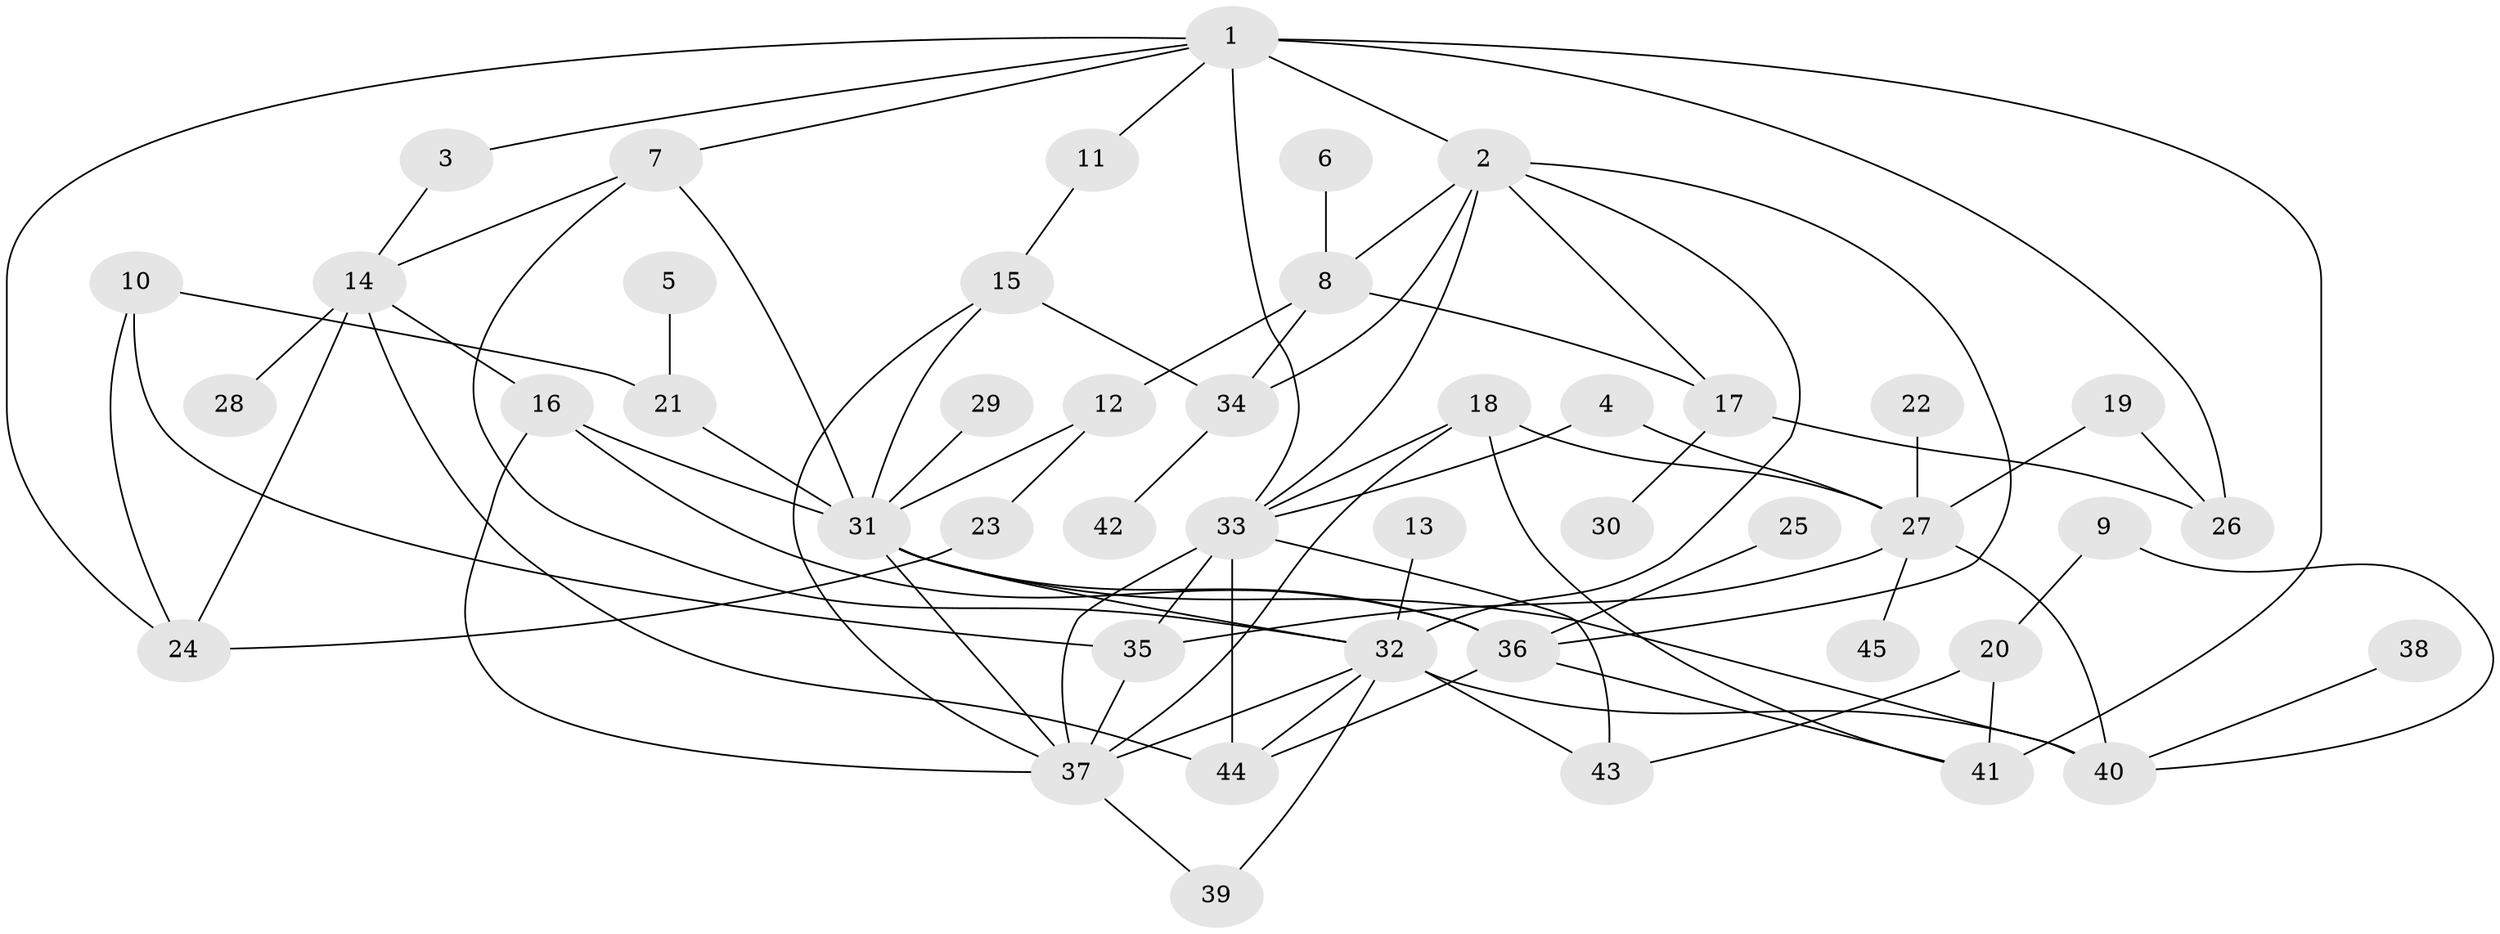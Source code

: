 // original degree distribution, {5: 0.13333333333333333, 6: 0.06666666666666667, 3: 0.16666666666666666, 4: 0.1111111111111111, 2: 0.28888888888888886, 7: 0.011111111111111112, 1: 0.2222222222222222}
// Generated by graph-tools (version 1.1) at 2025/25/03/09/25 03:25:30]
// undirected, 45 vertices, 81 edges
graph export_dot {
graph [start="1"]
  node [color=gray90,style=filled];
  1;
  2;
  3;
  4;
  5;
  6;
  7;
  8;
  9;
  10;
  11;
  12;
  13;
  14;
  15;
  16;
  17;
  18;
  19;
  20;
  21;
  22;
  23;
  24;
  25;
  26;
  27;
  28;
  29;
  30;
  31;
  32;
  33;
  34;
  35;
  36;
  37;
  38;
  39;
  40;
  41;
  42;
  43;
  44;
  45;
  1 -- 2 [weight=1.0];
  1 -- 3 [weight=1.0];
  1 -- 7 [weight=1.0];
  1 -- 11 [weight=1.0];
  1 -- 24 [weight=1.0];
  1 -- 26 [weight=1.0];
  1 -- 33 [weight=1.0];
  1 -- 41 [weight=2.0];
  2 -- 8 [weight=1.0];
  2 -- 17 [weight=1.0];
  2 -- 32 [weight=1.0];
  2 -- 33 [weight=1.0];
  2 -- 34 [weight=1.0];
  2 -- 36 [weight=1.0];
  3 -- 14 [weight=1.0];
  4 -- 27 [weight=1.0];
  4 -- 33 [weight=1.0];
  5 -- 21 [weight=1.0];
  6 -- 8 [weight=1.0];
  7 -- 14 [weight=1.0];
  7 -- 31 [weight=1.0];
  7 -- 32 [weight=1.0];
  8 -- 12 [weight=1.0];
  8 -- 17 [weight=1.0];
  8 -- 34 [weight=1.0];
  9 -- 20 [weight=1.0];
  9 -- 40 [weight=1.0];
  10 -- 21 [weight=1.0];
  10 -- 24 [weight=1.0];
  10 -- 35 [weight=1.0];
  11 -- 15 [weight=1.0];
  12 -- 23 [weight=1.0];
  12 -- 31 [weight=1.0];
  13 -- 32 [weight=1.0];
  14 -- 16 [weight=1.0];
  14 -- 24 [weight=1.0];
  14 -- 28 [weight=1.0];
  14 -- 44 [weight=1.0];
  15 -- 31 [weight=1.0];
  15 -- 34 [weight=1.0];
  15 -- 37 [weight=1.0];
  16 -- 31 [weight=2.0];
  16 -- 36 [weight=1.0];
  16 -- 37 [weight=1.0];
  17 -- 26 [weight=1.0];
  17 -- 30 [weight=1.0];
  18 -- 27 [weight=1.0];
  18 -- 33 [weight=1.0];
  18 -- 37 [weight=1.0];
  18 -- 41 [weight=1.0];
  19 -- 26 [weight=1.0];
  19 -- 27 [weight=1.0];
  20 -- 41 [weight=1.0];
  20 -- 43 [weight=1.0];
  21 -- 31 [weight=1.0];
  22 -- 27 [weight=1.0];
  23 -- 24 [weight=1.0];
  25 -- 36 [weight=1.0];
  27 -- 35 [weight=1.0];
  27 -- 40 [weight=1.0];
  27 -- 45 [weight=1.0];
  29 -- 31 [weight=2.0];
  31 -- 32 [weight=1.0];
  31 -- 36 [weight=1.0];
  31 -- 37 [weight=1.0];
  31 -- 40 [weight=1.0];
  32 -- 37 [weight=1.0];
  32 -- 39 [weight=1.0];
  32 -- 40 [weight=1.0];
  32 -- 43 [weight=1.0];
  32 -- 44 [weight=1.0];
  33 -- 35 [weight=1.0];
  33 -- 37 [weight=1.0];
  33 -- 43 [weight=1.0];
  33 -- 44 [weight=2.0];
  34 -- 42 [weight=1.0];
  35 -- 37 [weight=1.0];
  36 -- 41 [weight=1.0];
  36 -- 44 [weight=1.0];
  37 -- 39 [weight=1.0];
  38 -- 40 [weight=1.0];
}
